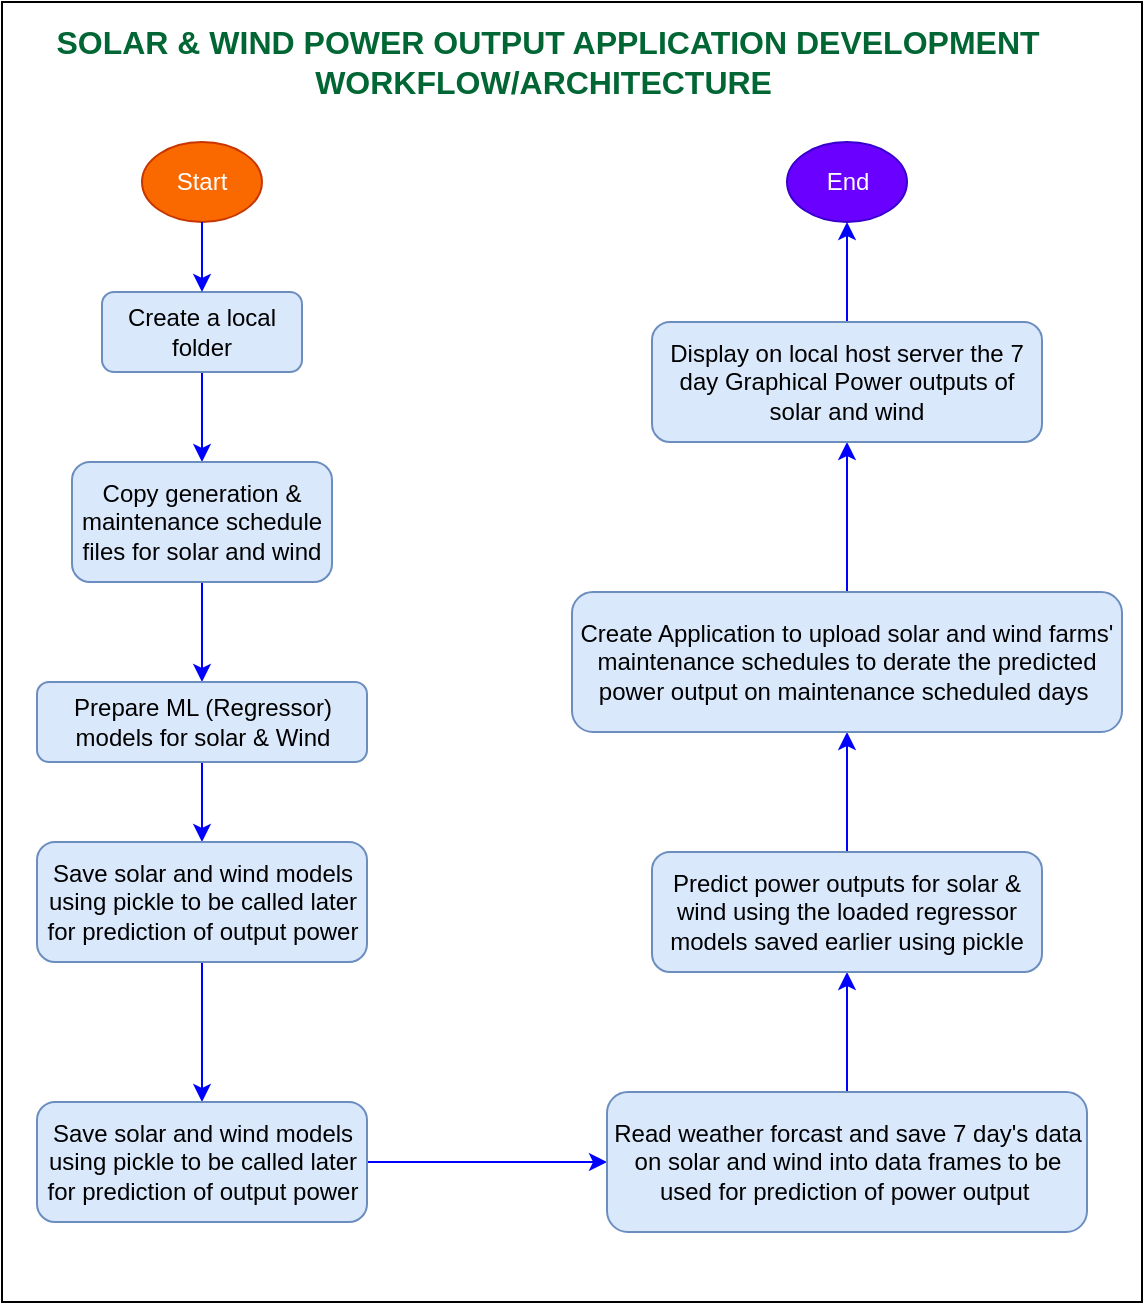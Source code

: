 <mxfile version="13.9.9" type="device"><diagram id="3GrPJE_O6XnjoLgSPnKL" name="Page-1"><mxGraphModel dx="673" dy="667" grid="0" gridSize="10" guides="1" tooltips="1" connect="1" arrows="1" fold="1" page="1" pageScale="1" pageWidth="850" pageHeight="1100" math="0" shadow="0"><root><mxCell id="0"/><mxCell id="1" parent="0"/><mxCell id="1pJLXZvaFiJ40nUhabGD-25" value="" style="rounded=0;whiteSpace=wrap;html=1;fillColor=none;" vertex="1" parent="1"><mxGeometry x="20" y="30" width="570" height="650" as="geometry"/></mxCell><mxCell id="uBGtj7TfeU2hVj3-ARK6-6" value="Start" style="ellipse;whiteSpace=wrap;html=1;fillColor=#fa6800;strokeColor=#C73500;fontColor=#ffffff;" parent="1" vertex="1"><mxGeometry x="90" y="100" width="60" height="40" as="geometry"/></mxCell><mxCell id="uBGtj7TfeU2hVj3-ARK6-7" value="End" style="ellipse;whiteSpace=wrap;html=1;fillColor=#6a00ff;strokeColor=#3700CC;fontColor=#ffffff;" parent="1" vertex="1"><mxGeometry x="412.5" y="100" width="60" height="40" as="geometry"/></mxCell><mxCell id="1pJLXZvaFiJ40nUhabGD-3" style="edgeStyle=orthogonalEdgeStyle;rounded=0;orthogonalLoop=1;jettySize=auto;html=1;entryX=0.5;entryY=0;entryDx=0;entryDy=0;strokeColor=#0000FF;" edge="1" parent="1" source="uBGtj7TfeU2hVj3-ARK6-11" target="1pJLXZvaFiJ40nUhabGD-2"><mxGeometry relative="1" as="geometry"/></mxCell><mxCell id="uBGtj7TfeU2hVj3-ARK6-11" value="Create a local folder" style="rounded=1;whiteSpace=wrap;html=1;fillColor=#dae8fc;strokeColor=#6c8ebf;" parent="1" vertex="1"><mxGeometry x="70" y="175" width="100" height="40" as="geometry"/></mxCell><mxCell id="uBGtj7TfeU2hVj3-ARK6-13" value="" style="endArrow=classic;html=1;exitX=0.5;exitY=1;exitDx=0;exitDy=0;entryX=0.5;entryY=0;entryDx=0;entryDy=0;fillColor=#6a00ff;strokeColor=#0000FF;" parent="1" source="uBGtj7TfeU2hVj3-ARK6-6" target="uBGtj7TfeU2hVj3-ARK6-11" edge="1"><mxGeometry width="50" height="50" relative="1" as="geometry"><mxPoint x="420" y="370" as="sourcePoint"/><mxPoint x="470" y="320" as="targetPoint"/></mxGeometry></mxCell><mxCell id="1pJLXZvaFiJ40nUhabGD-1" value="&lt;b&gt;&lt;font style=&quot;font-size: 16px&quot; color=&quot;#006633&quot;&gt;SOLAR &amp;amp; WIND POWER OUTPUT APPLICATION DEVELOPMENT WORKFLOW/ARCHITECTURE&amp;nbsp;&lt;/font&gt;&lt;/b&gt;" style="rounded=1;whiteSpace=wrap;html=1;fillColor=none;strokeColor=none;" vertex="1" parent="1"><mxGeometry x="22.5" y="30" width="540" height="60" as="geometry"/></mxCell><mxCell id="1pJLXZvaFiJ40nUhabGD-5" style="edgeStyle=orthogonalEdgeStyle;rounded=0;orthogonalLoop=1;jettySize=auto;html=1;entryX=0.5;entryY=0;entryDx=0;entryDy=0;strokeColor=#0000FF;" edge="1" parent="1" source="1pJLXZvaFiJ40nUhabGD-2" target="1pJLXZvaFiJ40nUhabGD-4"><mxGeometry relative="1" as="geometry"/></mxCell><mxCell id="1pJLXZvaFiJ40nUhabGD-2" value="Copy generation &amp;amp; maintenance schedule files for solar and wind" style="rounded=1;whiteSpace=wrap;html=1;fillColor=#dae8fc;strokeColor=#6c8ebf;" vertex="1" parent="1"><mxGeometry x="55" y="260" width="130" height="60" as="geometry"/></mxCell><mxCell id="1pJLXZvaFiJ40nUhabGD-9" style="edgeStyle=orthogonalEdgeStyle;rounded=0;orthogonalLoop=1;jettySize=auto;html=1;entryX=0.5;entryY=0;entryDx=0;entryDy=0;strokeColor=#0000FF;" edge="1" parent="1" source="1pJLXZvaFiJ40nUhabGD-4" target="1pJLXZvaFiJ40nUhabGD-6"><mxGeometry relative="1" as="geometry"/></mxCell><mxCell id="1pJLXZvaFiJ40nUhabGD-4" value="Prepare ML (Regressor) models for solar &amp;amp; Wind" style="rounded=1;whiteSpace=wrap;html=1;fillColor=#dae8fc;strokeColor=#6c8ebf;" vertex="1" parent="1"><mxGeometry x="37.5" y="370" width="165" height="40" as="geometry"/></mxCell><mxCell id="1pJLXZvaFiJ40nUhabGD-14" style="edgeStyle=orthogonalEdgeStyle;rounded=0;orthogonalLoop=1;jettySize=auto;html=1;entryX=0.5;entryY=0;entryDx=0;entryDy=0;strokeColor=#0000FF;" edge="1" parent="1" source="1pJLXZvaFiJ40nUhabGD-6" target="1pJLXZvaFiJ40nUhabGD-10"><mxGeometry relative="1" as="geometry"/></mxCell><mxCell id="1pJLXZvaFiJ40nUhabGD-6" value="Save solar and wind models using pickle to be called later for prediction of output power" style="rounded=1;whiteSpace=wrap;html=1;fillColor=#dae8fc;strokeColor=#6c8ebf;" vertex="1" parent="1"><mxGeometry x="37.5" y="450" width="165" height="60" as="geometry"/></mxCell><mxCell id="1pJLXZvaFiJ40nUhabGD-15" style="edgeStyle=orthogonalEdgeStyle;rounded=0;orthogonalLoop=1;jettySize=auto;html=1;entryX=0;entryY=0.5;entryDx=0;entryDy=0;strokeColor=#0000FF;" edge="1" parent="1" source="1pJLXZvaFiJ40nUhabGD-10" target="1pJLXZvaFiJ40nUhabGD-11"><mxGeometry relative="1" as="geometry"/></mxCell><mxCell id="1pJLXZvaFiJ40nUhabGD-10" value="Save solar and wind models using pickle to be called later for prediction of output power" style="rounded=1;whiteSpace=wrap;html=1;fillColor=#dae8fc;strokeColor=#6c8ebf;" vertex="1" parent="1"><mxGeometry x="37.5" y="580" width="165" height="60" as="geometry"/></mxCell><mxCell id="1pJLXZvaFiJ40nUhabGD-16" style="edgeStyle=orthogonalEdgeStyle;rounded=0;orthogonalLoop=1;jettySize=auto;html=1;entryX=0.5;entryY=1;entryDx=0;entryDy=0;strokeColor=#0000FF;" edge="1" parent="1" source="1pJLXZvaFiJ40nUhabGD-11" target="1pJLXZvaFiJ40nUhabGD-12"><mxGeometry relative="1" as="geometry"/></mxCell><mxCell id="1pJLXZvaFiJ40nUhabGD-11" value="Read weather forcast and save 7 day's data on solar and wind into data frames to be used for prediction of power output&amp;nbsp;" style="rounded=1;whiteSpace=wrap;html=1;fillColor=#dae8fc;strokeColor=#6c8ebf;" vertex="1" parent="1"><mxGeometry x="322.5" y="575" width="240" height="70" as="geometry"/></mxCell><mxCell id="1pJLXZvaFiJ40nUhabGD-17" style="edgeStyle=orthogonalEdgeStyle;rounded=0;orthogonalLoop=1;jettySize=auto;html=1;entryX=0.5;entryY=1;entryDx=0;entryDy=0;strokeColor=#0000FF;" edge="1" parent="1" source="1pJLXZvaFiJ40nUhabGD-12" target="1pJLXZvaFiJ40nUhabGD-13"><mxGeometry relative="1" as="geometry"/></mxCell><mxCell id="1pJLXZvaFiJ40nUhabGD-12" value="Predict power outputs for solar &amp;amp; wind using the loaded regressor models saved earlier using pickle" style="rounded=1;whiteSpace=wrap;html=1;fillColor=#dae8fc;strokeColor=#6c8ebf;" vertex="1" parent="1"><mxGeometry x="345" y="455" width="195" height="60" as="geometry"/></mxCell><mxCell id="1pJLXZvaFiJ40nUhabGD-20" style="edgeStyle=orthogonalEdgeStyle;rounded=0;orthogonalLoop=1;jettySize=auto;html=1;entryX=0.5;entryY=1;entryDx=0;entryDy=0;strokeColor=#0000FF;" edge="1" parent="1" source="1pJLXZvaFiJ40nUhabGD-13" target="1pJLXZvaFiJ40nUhabGD-19"><mxGeometry relative="1" as="geometry"/></mxCell><mxCell id="1pJLXZvaFiJ40nUhabGD-13" value="Create Application to upload solar and wind farms' maintenance schedules to derate the predicted power output on maintenance scheduled days&amp;nbsp;" style="rounded=1;whiteSpace=wrap;html=1;fillColor=#dae8fc;strokeColor=#6c8ebf;" vertex="1" parent="1"><mxGeometry x="305" y="325" width="275" height="70" as="geometry"/></mxCell><mxCell id="1pJLXZvaFiJ40nUhabGD-21" style="edgeStyle=orthogonalEdgeStyle;rounded=0;orthogonalLoop=1;jettySize=auto;html=1;entryX=0.5;entryY=1;entryDx=0;entryDy=0;strokeColor=#0000FF;" edge="1" parent="1" source="1pJLXZvaFiJ40nUhabGD-19" target="uBGtj7TfeU2hVj3-ARK6-7"><mxGeometry relative="1" as="geometry"/></mxCell><mxCell id="1pJLXZvaFiJ40nUhabGD-19" value="Display on local host server the 7 day Graphical Power outputs of solar and wind" style="rounded=1;whiteSpace=wrap;html=1;fillColor=#dae8fc;strokeColor=#6c8ebf;" vertex="1" parent="1"><mxGeometry x="345" y="190" width="195" height="60" as="geometry"/></mxCell></root></mxGraphModel></diagram></mxfile>